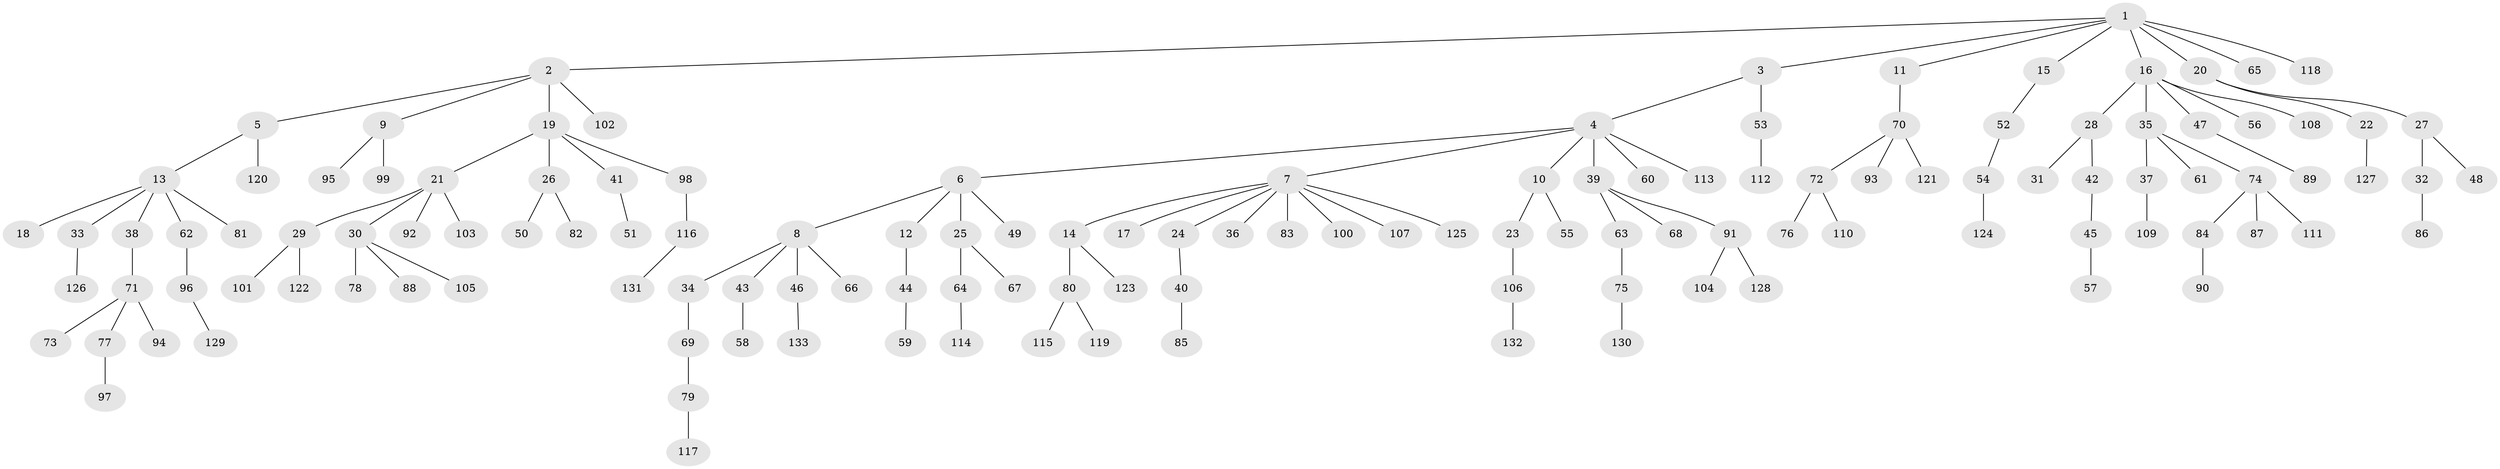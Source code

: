 // Generated by graph-tools (version 1.1) at 2025/53/03/09/25 04:53:26]
// undirected, 133 vertices, 132 edges
graph export_dot {
graph [start="1"]
  node [color=gray90,style=filled];
  1;
  2;
  3;
  4;
  5;
  6;
  7;
  8;
  9;
  10;
  11;
  12;
  13;
  14;
  15;
  16;
  17;
  18;
  19;
  20;
  21;
  22;
  23;
  24;
  25;
  26;
  27;
  28;
  29;
  30;
  31;
  32;
  33;
  34;
  35;
  36;
  37;
  38;
  39;
  40;
  41;
  42;
  43;
  44;
  45;
  46;
  47;
  48;
  49;
  50;
  51;
  52;
  53;
  54;
  55;
  56;
  57;
  58;
  59;
  60;
  61;
  62;
  63;
  64;
  65;
  66;
  67;
  68;
  69;
  70;
  71;
  72;
  73;
  74;
  75;
  76;
  77;
  78;
  79;
  80;
  81;
  82;
  83;
  84;
  85;
  86;
  87;
  88;
  89;
  90;
  91;
  92;
  93;
  94;
  95;
  96;
  97;
  98;
  99;
  100;
  101;
  102;
  103;
  104;
  105;
  106;
  107;
  108;
  109;
  110;
  111;
  112;
  113;
  114;
  115;
  116;
  117;
  118;
  119;
  120;
  121;
  122;
  123;
  124;
  125;
  126;
  127;
  128;
  129;
  130;
  131;
  132;
  133;
  1 -- 2;
  1 -- 3;
  1 -- 11;
  1 -- 15;
  1 -- 16;
  1 -- 20;
  1 -- 65;
  1 -- 118;
  2 -- 5;
  2 -- 9;
  2 -- 19;
  2 -- 102;
  3 -- 4;
  3 -- 53;
  4 -- 6;
  4 -- 7;
  4 -- 10;
  4 -- 39;
  4 -- 60;
  4 -- 113;
  5 -- 13;
  5 -- 120;
  6 -- 8;
  6 -- 12;
  6 -- 25;
  6 -- 49;
  7 -- 14;
  7 -- 17;
  7 -- 24;
  7 -- 36;
  7 -- 83;
  7 -- 100;
  7 -- 107;
  7 -- 125;
  8 -- 34;
  8 -- 43;
  8 -- 46;
  8 -- 66;
  9 -- 95;
  9 -- 99;
  10 -- 23;
  10 -- 55;
  11 -- 70;
  12 -- 44;
  13 -- 18;
  13 -- 33;
  13 -- 38;
  13 -- 62;
  13 -- 81;
  14 -- 80;
  14 -- 123;
  15 -- 52;
  16 -- 28;
  16 -- 35;
  16 -- 47;
  16 -- 56;
  16 -- 108;
  19 -- 21;
  19 -- 26;
  19 -- 41;
  19 -- 98;
  20 -- 22;
  20 -- 27;
  21 -- 29;
  21 -- 30;
  21 -- 92;
  21 -- 103;
  22 -- 127;
  23 -- 106;
  24 -- 40;
  25 -- 64;
  25 -- 67;
  26 -- 50;
  26 -- 82;
  27 -- 32;
  27 -- 48;
  28 -- 31;
  28 -- 42;
  29 -- 101;
  29 -- 122;
  30 -- 78;
  30 -- 88;
  30 -- 105;
  32 -- 86;
  33 -- 126;
  34 -- 69;
  35 -- 37;
  35 -- 61;
  35 -- 74;
  37 -- 109;
  38 -- 71;
  39 -- 63;
  39 -- 68;
  39 -- 91;
  40 -- 85;
  41 -- 51;
  42 -- 45;
  43 -- 58;
  44 -- 59;
  45 -- 57;
  46 -- 133;
  47 -- 89;
  52 -- 54;
  53 -- 112;
  54 -- 124;
  62 -- 96;
  63 -- 75;
  64 -- 114;
  69 -- 79;
  70 -- 72;
  70 -- 93;
  70 -- 121;
  71 -- 73;
  71 -- 77;
  71 -- 94;
  72 -- 76;
  72 -- 110;
  74 -- 84;
  74 -- 87;
  74 -- 111;
  75 -- 130;
  77 -- 97;
  79 -- 117;
  80 -- 115;
  80 -- 119;
  84 -- 90;
  91 -- 104;
  91 -- 128;
  96 -- 129;
  98 -- 116;
  106 -- 132;
  116 -- 131;
}
